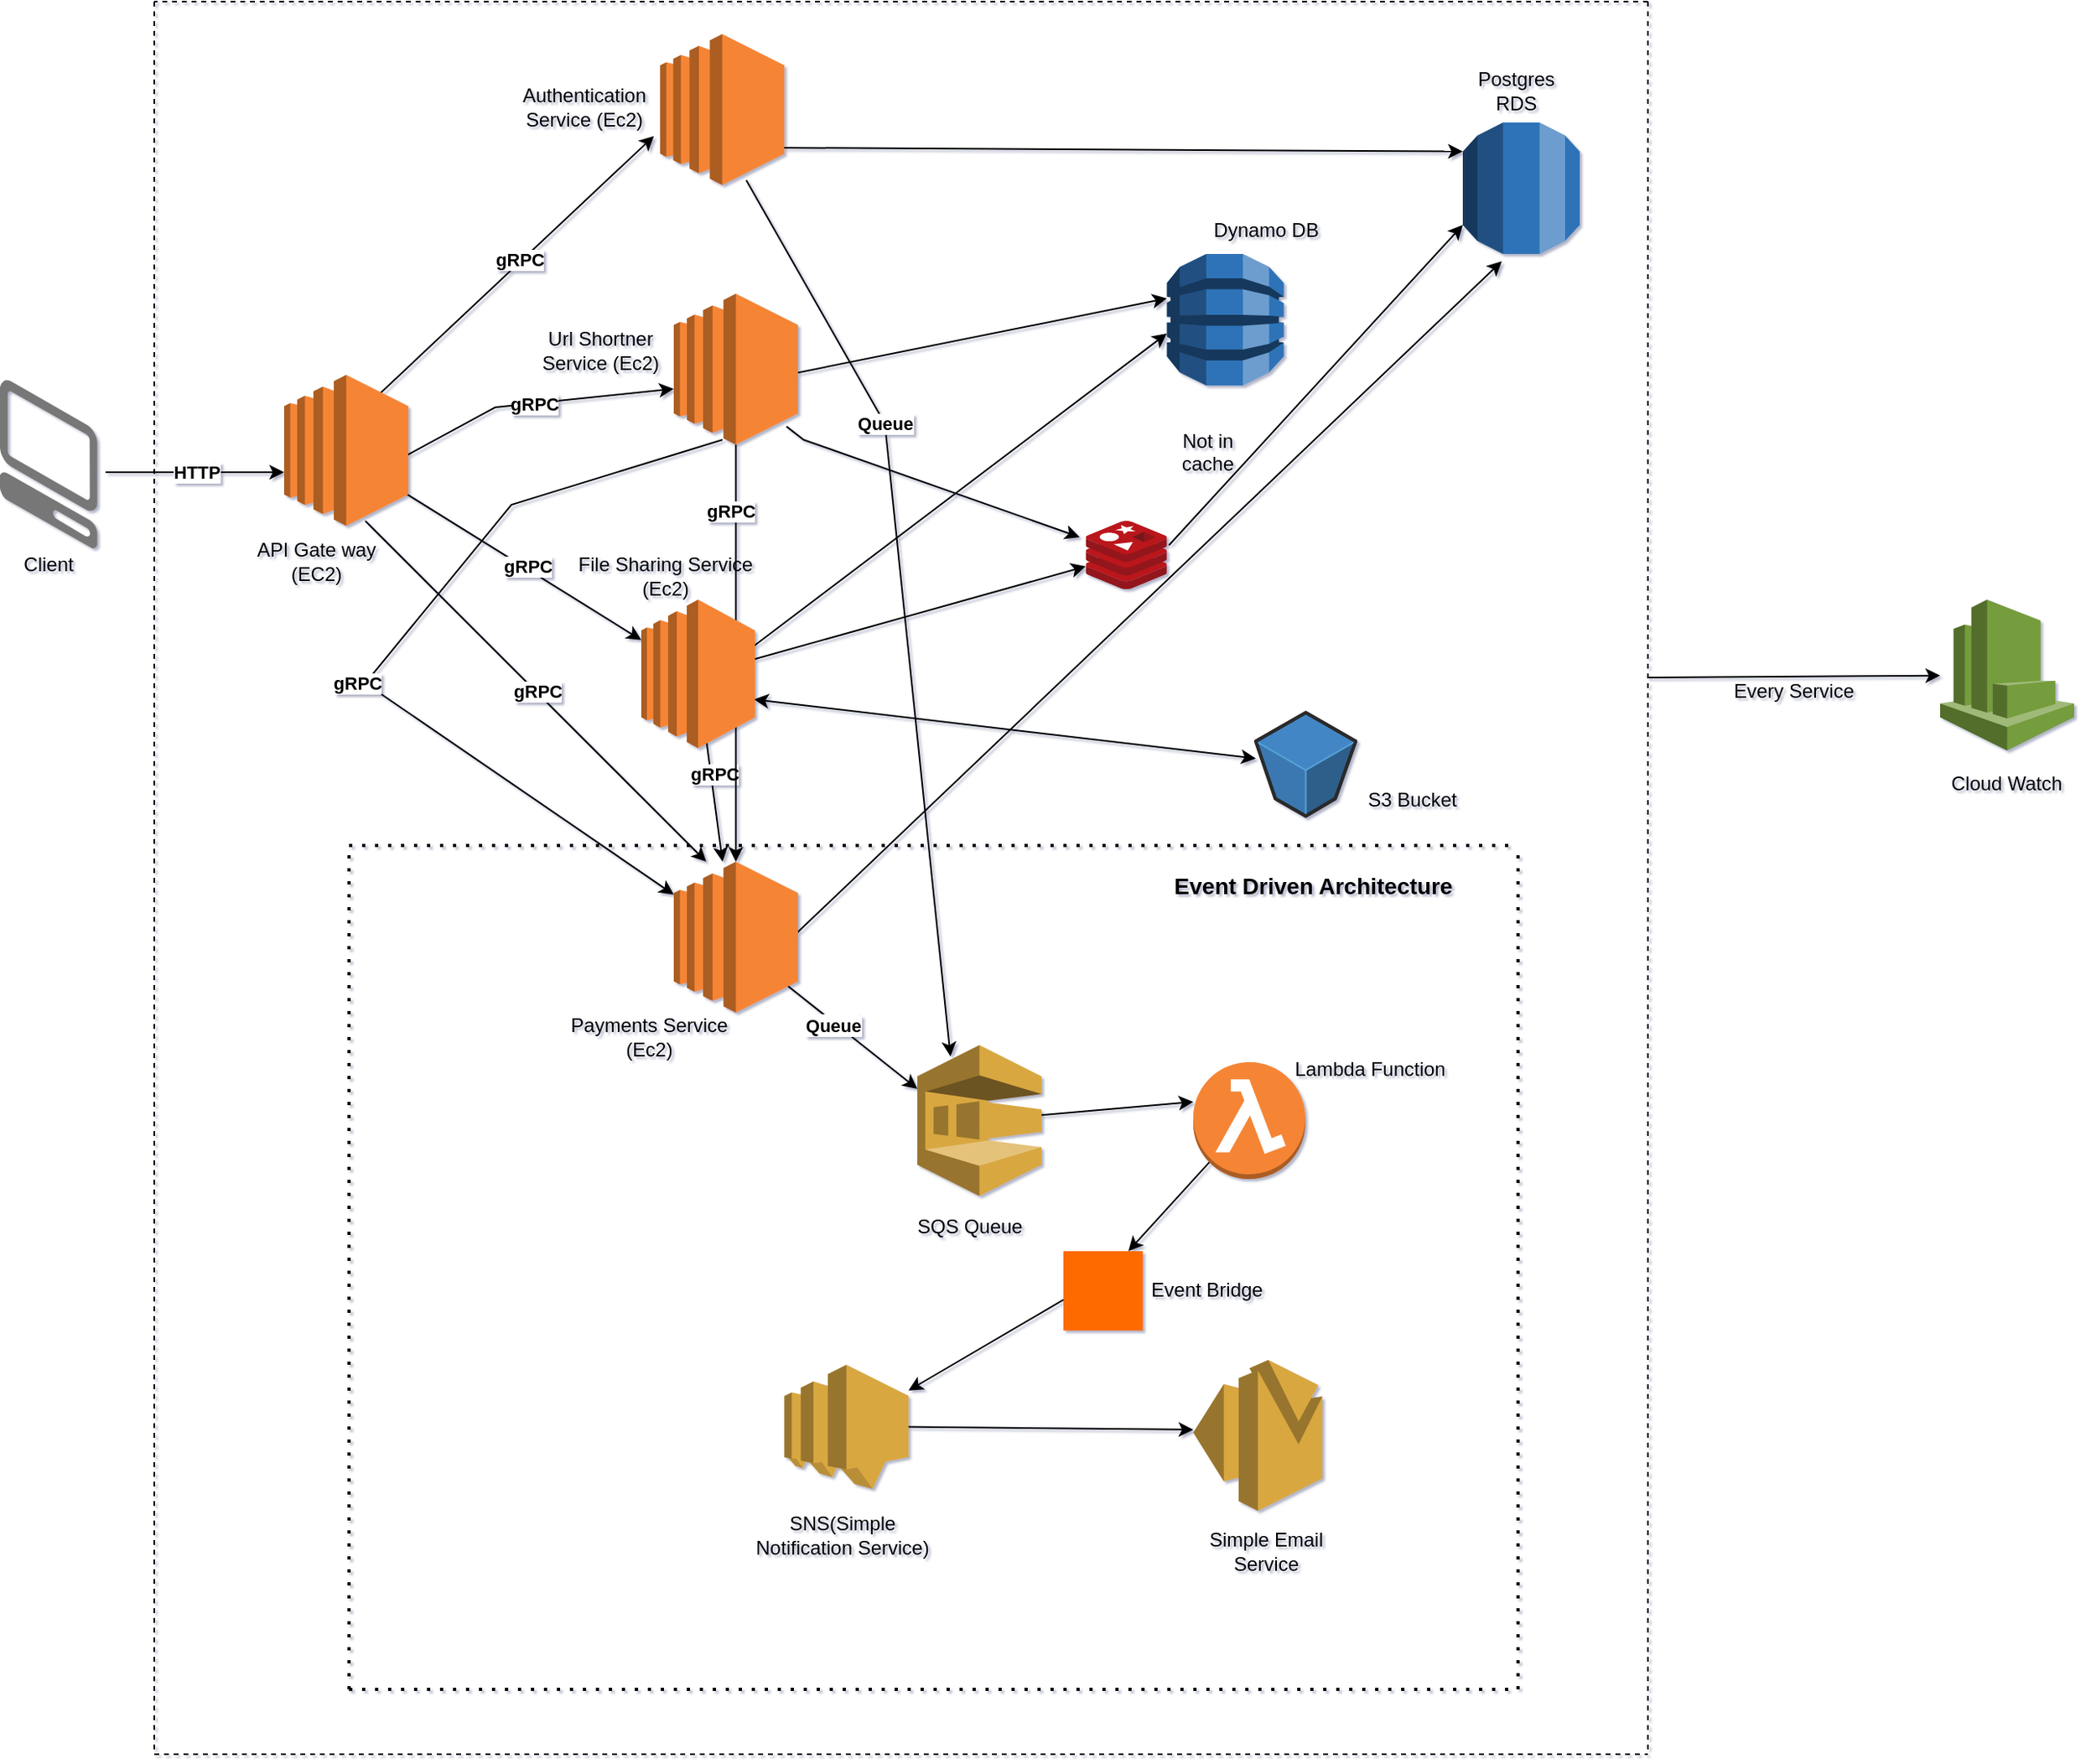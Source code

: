 <mxfile version="27.2.0">
  <diagram name="Page-1" id="aaaa8250-4180-3840-79b5-4cada1eebb92">
    <mxGraphModel dx="1501" dy="868" grid="1" gridSize="10" guides="1" tooltips="1" connect="1" arrows="1" fold="1" page="1" pageScale="1" pageWidth="1200" pageHeight="1920" background="none" math="0" shadow="1">
      <root>
        <mxCell id="0" />
        <mxCell id="1" parent="0" />
        <mxCell id="-iyj2emGTz5OuQtjQ6Op-8" value="API Gate way (EC2)" style="text;html=1;align=center;verticalAlign=middle;whiteSpace=wrap;rounded=0;" vertex="1" parent="1">
          <mxGeometry x="170.0" y="450" width="100" height="30" as="geometry" />
        </mxCell>
        <mxCell id="-iyj2emGTz5OuQtjQ6Op-9" value="Client" style="text;html=1;align=center;verticalAlign=middle;whiteSpace=wrap;rounded=0;" vertex="1" parent="1">
          <mxGeometry x="30" y="457" width="50" height="20" as="geometry" />
        </mxCell>
        <mxCell id="-iyj2emGTz5OuQtjQ6Op-14" value="" style="verticalLabelPosition=bottom;html=1;verticalAlign=top;strokeWidth=1;align=center;outlineConnect=0;dashed=0;outlineConnect=0;shape=mxgraph.aws3d.client;aspect=fixed;strokeColor=none;fillColor=#777777;" vertex="1" parent="1">
          <mxGeometry x="25" y="353" width="60" height="104" as="geometry" />
        </mxCell>
        <mxCell id="-iyj2emGTz5OuQtjQ6Op-16" value="" style="verticalLabelPosition=bottom;html=1;verticalAlign=top;strokeWidth=1;align=center;outlineConnect=0;dashed=0;outlineConnect=0;shape=mxgraph.aws3d.s3Bucket;fillColor=#4286c5;strokeColor=#57A2D8;aspect=fixed;" vertex="1" parent="1">
          <mxGeometry x="798.5" y="558.1" width="61.5" height="63.8" as="geometry" />
        </mxCell>
        <mxCell id="-iyj2emGTz5OuQtjQ6Op-17" value="Url Shortner Service (Ec2)" style="text;html=1;align=center;verticalAlign=middle;whiteSpace=wrap;rounded=0;" vertex="1" parent="1">
          <mxGeometry x="340" y="320" width="110" height="30" as="geometry" />
        </mxCell>
        <mxCell id="-iyj2emGTz5OuQtjQ6Op-18" value="Authentication Service (Ec2)" style="text;html=1;align=center;verticalAlign=middle;whiteSpace=wrap;rounded=0;" vertex="1" parent="1">
          <mxGeometry x="330" y="170" width="110" height="30" as="geometry" />
        </mxCell>
        <mxCell id="-iyj2emGTz5OuQtjQ6Op-19" value="File Sharing Service (Ec2)" style="text;html=1;align=center;verticalAlign=middle;whiteSpace=wrap;rounded=0;" vertex="1" parent="1">
          <mxGeometry x="380" y="458.5" width="110" height="30" as="geometry" />
        </mxCell>
        <mxCell id="-iyj2emGTz5OuQtjQ6Op-20" value="Payments Service (Ec2)" style="text;html=1;align=center;verticalAlign=middle;whiteSpace=wrap;rounded=0;" vertex="1" parent="1">
          <mxGeometry x="370" y="743" width="110" height="30" as="geometry" />
        </mxCell>
        <mxCell id="-iyj2emGTz5OuQtjQ6Op-22" value="" style="endArrow=classic;html=1;rounded=0;" edge="1" parent="1">
          <mxGeometry relative="1" as="geometry">
            <mxPoint x="274.8" y="400" as="sourcePoint" />
            <mxPoint x="440" y="358.598" as="targetPoint" />
            <Array as="points">
              <mxPoint x="330" y="370" />
            </Array>
          </mxGeometry>
        </mxCell>
        <mxCell id="-iyj2emGTz5OuQtjQ6Op-23" value="&lt;b&gt;gRPC&lt;/b&gt;" style="edgeLabel;resizable=0;html=1;;align=center;verticalAlign=middle;" connectable="0" vertex="1" parent="-iyj2emGTz5OuQtjQ6Op-22">
          <mxGeometry relative="1" as="geometry" />
        </mxCell>
        <mxCell id="-iyj2emGTz5OuQtjQ6Op-24" value="" style="endArrow=classic;html=1;rounded=0;" edge="1" parent="1">
          <mxGeometry relative="1" as="geometry">
            <mxPoint x="90" y="410" as="sourcePoint" />
            <mxPoint x="200" y="410" as="targetPoint" />
          </mxGeometry>
        </mxCell>
        <mxCell id="-iyj2emGTz5OuQtjQ6Op-25" value="Label" style="edgeLabel;resizable=0;html=1;;align=center;verticalAlign=middle;" connectable="0" vertex="1" parent="-iyj2emGTz5OuQtjQ6Op-24">
          <mxGeometry relative="1" as="geometry" />
        </mxCell>
        <mxCell id="-iyj2emGTz5OuQtjQ6Op-26" value="Http" style="edgeLabel;html=1;align=center;verticalAlign=middle;resizable=0;points=[];" vertex="1" connectable="0" parent="-iyj2emGTz5OuQtjQ6Op-24">
          <mxGeometry x="-0.01" y="1" relative="1" as="geometry">
            <mxPoint as="offset" />
          </mxGeometry>
        </mxCell>
        <mxCell id="-iyj2emGTz5OuQtjQ6Op-27" value="&lt;b&gt;HTTP&lt;/b&gt;" style="edgeLabel;html=1;align=center;verticalAlign=middle;resizable=0;points=[];" vertex="1" connectable="0" parent="-iyj2emGTz5OuQtjQ6Op-24">
          <mxGeometry x="0.007" relative="1" as="geometry">
            <mxPoint as="offset" />
          </mxGeometry>
        </mxCell>
        <mxCell id="-iyj2emGTz5OuQtjQ6Op-28" value="" style="endArrow=classic;html=1;rounded=0;entryX=0.889;entryY=1.094;entryDx=0;entryDy=0;entryPerimeter=0;" edge="1" parent="1" target="-iyj2emGTz5OuQtjQ6Op-18">
          <mxGeometry relative="1" as="geometry">
            <mxPoint x="250" y="370" as="sourcePoint" />
            <mxPoint x="350" y="370" as="targetPoint" />
          </mxGeometry>
        </mxCell>
        <mxCell id="-iyj2emGTz5OuQtjQ6Op-31" value="&lt;b&gt;gRPC&lt;/b&gt;" style="edgeLabel;html=1;align=center;verticalAlign=middle;resizable=0;points=[];" vertex="1" connectable="0" parent="-iyj2emGTz5OuQtjQ6Op-28">
          <mxGeometry x="0.043" y="1" relative="1" as="geometry">
            <mxPoint x="3" y="-3" as="offset" />
          </mxGeometry>
        </mxCell>
        <mxCell id="-iyj2emGTz5OuQtjQ6Op-32" value="" style="endArrow=classic;html=1;rounded=0;" edge="1" parent="1">
          <mxGeometry relative="1" as="geometry">
            <mxPoint x="270" y="420" as="sourcePoint" />
            <mxPoint x="420" y="513.387" as="targetPoint" />
          </mxGeometry>
        </mxCell>
        <mxCell id="-iyj2emGTz5OuQtjQ6Op-34" value="&lt;b&gt;gRPC&lt;/b&gt;" style="edgeLabel;html=1;align=center;verticalAlign=middle;resizable=0;points=[];" vertex="1" connectable="0" parent="-iyj2emGTz5OuQtjQ6Op-32">
          <mxGeometry x="-0.036" relative="1" as="geometry">
            <mxPoint x="8" y="3" as="offset" />
          </mxGeometry>
        </mxCell>
        <mxCell id="-iyj2emGTz5OuQtjQ6Op-35" value="" style="endArrow=classic;html=1;rounded=0;" edge="1" parent="1">
          <mxGeometry relative="1" as="geometry">
            <mxPoint x="250" y="440" as="sourcePoint" />
            <mxPoint x="460" y="650" as="targetPoint" />
          </mxGeometry>
        </mxCell>
        <mxCell id="-iyj2emGTz5OuQtjQ6Op-36" value="Label" style="edgeLabel;resizable=0;html=1;;align=center;verticalAlign=middle;" connectable="0" vertex="1" parent="-iyj2emGTz5OuQtjQ6Op-35">
          <mxGeometry relative="1" as="geometry" />
        </mxCell>
        <mxCell id="-iyj2emGTz5OuQtjQ6Op-37" value="&lt;b&gt;gRPC&lt;/b&gt;" style="edgeLabel;html=1;align=center;verticalAlign=middle;resizable=0;points=[];" vertex="1" connectable="0" parent="-iyj2emGTz5OuQtjQ6Op-35">
          <mxGeometry x="0.001" y="1" relative="1" as="geometry">
            <mxPoint as="offset" />
          </mxGeometry>
        </mxCell>
        <mxCell id="-iyj2emGTz5OuQtjQ6Op-45" value="Postgres RDS" style="text;html=1;align=center;verticalAlign=middle;whiteSpace=wrap;rounded=0;" vertex="1" parent="1">
          <mxGeometry x="920" y="160" width="78" height="30" as="geometry" />
        </mxCell>
        <mxCell id="-iyj2emGTz5OuQtjQ6Op-46" value="" style="endArrow=classic;html=1;rounded=0;" edge="1" parent="1">
          <mxGeometry width="50" height="50" relative="1" as="geometry">
            <mxPoint x="509.43" y="700" as="sourcePoint" />
            <mxPoint x="950" y="280" as="targetPoint" />
          </mxGeometry>
        </mxCell>
        <mxCell id="-iyj2emGTz5OuQtjQ6Op-47" value="Dynamo DB" style="text;html=1;align=center;verticalAlign=middle;whiteSpace=wrap;rounded=0;" vertex="1" parent="1">
          <mxGeometry x="765" y="245.5" width="80" height="30" as="geometry" />
        </mxCell>
        <mxCell id="-iyj2emGTz5OuQtjQ6Op-50" value="" style="endArrow=classic;html=1;rounded=0;entryX=0;entryY=0.22;entryDx=0;entryDy=0;entryPerimeter=0;" edge="1" parent="1" target="-iyj2emGTz5OuQtjQ6Op-103">
          <mxGeometry width="50" height="50" relative="1" as="geometry">
            <mxPoint x="499.43" y="210" as="sourcePoint" />
            <mxPoint x="920" y="232.979" as="targetPoint" />
          </mxGeometry>
        </mxCell>
        <mxCell id="-iyj2emGTz5OuQtjQ6Op-54" value="" style="endArrow=classic;html=1;rounded=0;entryX=0.145;entryY=0.25;entryDx=0;entryDy=0;entryPerimeter=0;" edge="1" parent="1">
          <mxGeometry relative="1" as="geometry">
            <mxPoint x="489.43" y="710" as="sourcePoint" />
            <mxPoint x="590.033" y="790" as="targetPoint" />
          </mxGeometry>
        </mxCell>
        <mxCell id="-iyj2emGTz5OuQtjQ6Op-55" value="Label" style="edgeLabel;resizable=0;html=1;;align=center;verticalAlign=middle;" connectable="0" vertex="1" parent="-iyj2emGTz5OuQtjQ6Op-54">
          <mxGeometry relative="1" as="geometry" />
        </mxCell>
        <mxCell id="-iyj2emGTz5OuQtjQ6Op-56" value="&lt;b&gt;Queue&lt;/b&gt;" style="edgeLabel;html=1;align=center;verticalAlign=middle;resizable=0;points=[];" vertex="1" connectable="0" parent="-iyj2emGTz5OuQtjQ6Op-54">
          <mxGeometry x="-0.017" y="-2" relative="1" as="geometry">
            <mxPoint as="offset" />
          </mxGeometry>
        </mxCell>
        <mxCell id="-iyj2emGTz5OuQtjQ6Op-57" value="SQS Queue" style="text;html=1;align=center;verticalAlign=middle;whiteSpace=wrap;rounded=0;" vertex="1" parent="1">
          <mxGeometry x="584.6" y="860" width="75.4" height="30" as="geometry" />
        </mxCell>
        <mxCell id="-iyj2emGTz5OuQtjQ6Op-58" value="S3 Bucket" style="text;html=1;align=center;verticalAlign=middle;whiteSpace=wrap;rounded=0;" vertex="1" parent="1">
          <mxGeometry x="850" y="601.9" width="90.4" height="20" as="geometry" />
        </mxCell>
        <mxCell id="-iyj2emGTz5OuQtjQ6Op-59" value="Lambda Function" style="text;html=1;align=center;verticalAlign=middle;whiteSpace=wrap;rounded=0;" vertex="1" parent="1">
          <mxGeometry x="813.74" y="763" width="110" height="30" as="geometry" />
        </mxCell>
        <mxCell id="-iyj2emGTz5OuQtjQ6Op-60" value="" style="endArrow=classic;html=1;rounded=0;" edge="1" parent="1" source="-iyj2emGTz5OuQtjQ6Op-110">
          <mxGeometry width="50" height="50" relative="1" as="geometry">
            <mxPoint x="649.19" y="820" as="sourcePoint" />
            <mxPoint x="760" y="797.944" as="targetPoint" />
          </mxGeometry>
        </mxCell>
        <mxCell id="-iyj2emGTz5OuQtjQ6Op-62" value="" style="outlineConnect=0;dashed=0;verticalLabelPosition=bottom;verticalAlign=top;align=center;html=1;shape=mxgraph.aws3.sns;fillColor=#D9A741;gradientColor=none;" vertex="1" parent="1">
          <mxGeometry x="508.1" y="960" width="76.5" height="76.5" as="geometry" />
        </mxCell>
        <mxCell id="-iyj2emGTz5OuQtjQ6Op-63" value="SNS(Simple Notification Service)" style="text;html=1;align=center;verticalAlign=middle;whiteSpace=wrap;rounded=0;" vertex="1" parent="1">
          <mxGeometry x="489.43" y="1050" width="110" height="30" as="geometry" />
        </mxCell>
        <mxCell id="-iyj2emGTz5OuQtjQ6Op-65" value="" style="points=[];aspect=fixed;html=1;align=center;shadow=0;dashed=0;fillColor=#FF6A00;strokeColor=none;shape=mxgraph.alibaba_cloud.eventbridge;" vertex="1" parent="1">
          <mxGeometry x="680" y="890" width="48.9" height="48.9" as="geometry" />
        </mxCell>
        <mxCell id="-iyj2emGTz5OuQtjQ6Op-66" value="Event Bridge" style="text;html=1;align=center;verticalAlign=middle;whiteSpace=wrap;rounded=0;" vertex="1" parent="1">
          <mxGeometry x="727.95" y="899.45" width="81.1" height="30" as="geometry" />
        </mxCell>
        <mxCell id="-iyj2emGTz5OuQtjQ6Op-67" value="" style="endArrow=classic;html=1;rounded=0;entryX=0.818;entryY=0;entryDx=0;entryDy=0;entryPerimeter=0;exitX=0.145;exitY=0.855;exitDx=0;exitDy=0;exitPerimeter=0;" edge="1" parent="1" source="-iyj2emGTz5OuQtjQ6Op-111" target="-iyj2emGTz5OuQtjQ6Op-65">
          <mxGeometry width="50" height="50" relative="1" as="geometry">
            <mxPoint x="762.651" y="834.88" as="sourcePoint" />
            <mxPoint x="510" y="930" as="targetPoint" />
            <Array as="points" />
          </mxGeometry>
        </mxCell>
        <mxCell id="-iyj2emGTz5OuQtjQ6Op-69" value="" style="endArrow=classic;html=1;rounded=0;exitX=0;exitY=0.613;exitDx=0;exitDy=0;exitPerimeter=0;" edge="1" parent="1" source="-iyj2emGTz5OuQtjQ6Op-65" target="-iyj2emGTz5OuQtjQ6Op-62">
          <mxGeometry width="50" height="50" relative="1" as="geometry">
            <mxPoint x="460" y="980" as="sourcePoint" />
            <mxPoint x="510" y="930" as="targetPoint" />
          </mxGeometry>
        </mxCell>
        <mxCell id="-iyj2emGTz5OuQtjQ6Op-70" value="" style="endArrow=classic;html=1;rounded=0;exitX=1;exitY=0.5;exitDx=0;exitDy=0;exitPerimeter=0;" edge="1" parent="1" source="-iyj2emGTz5OuQtjQ6Op-62">
          <mxGeometry width="50" height="50" relative="1" as="geometry">
            <mxPoint x="460" y="980" as="sourcePoint" />
            <mxPoint x="760" y="1000" as="targetPoint" />
          </mxGeometry>
        </mxCell>
        <mxCell id="-iyj2emGTz5OuQtjQ6Op-71" value="" style="outlineConnect=0;dashed=0;verticalLabelPosition=bottom;verticalAlign=top;align=center;html=1;shape=mxgraph.aws3.ses;fillColor=#D9A741;gradientColor=none;" vertex="1" parent="1">
          <mxGeometry x="760" y="957" width="79.5" height="93" as="geometry" />
        </mxCell>
        <mxCell id="-iyj2emGTz5OuQtjQ6Op-72" value="Simple Email Service" style="text;html=1;align=center;verticalAlign=middle;whiteSpace=wrap;rounded=0;" vertex="1" parent="1">
          <mxGeometry x="760" y="1060" width="90" height="30" as="geometry" />
        </mxCell>
        <mxCell id="-iyj2emGTz5OuQtjQ6Op-73" value="" style="endArrow=none;dashed=1;html=1;dashPattern=1 3;strokeWidth=2;rounded=0;" edge="1" parent="1">
          <mxGeometry width="50" height="50" relative="1" as="geometry">
            <mxPoint x="240" y="1160" as="sourcePoint" />
            <mxPoint x="240" y="640" as="targetPoint" />
          </mxGeometry>
        </mxCell>
        <mxCell id="-iyj2emGTz5OuQtjQ6Op-74" value="" style="endArrow=none;dashed=1;html=1;dashPattern=1 3;strokeWidth=2;rounded=0;" edge="1" parent="1">
          <mxGeometry width="50" height="50" relative="1" as="geometry">
            <mxPoint x="240" y="1160" as="sourcePoint" />
            <mxPoint x="960" y="1160" as="targetPoint" />
          </mxGeometry>
        </mxCell>
        <mxCell id="-iyj2emGTz5OuQtjQ6Op-75" value="" style="endArrow=none;dashed=1;html=1;dashPattern=1 3;strokeWidth=2;rounded=0;" edge="1" parent="1">
          <mxGeometry width="50" height="50" relative="1" as="geometry">
            <mxPoint x="240" y="640" as="sourcePoint" />
            <mxPoint x="960" y="640" as="targetPoint" />
          </mxGeometry>
        </mxCell>
        <mxCell id="-iyj2emGTz5OuQtjQ6Op-76" value="" style="endArrow=none;dashed=1;html=1;dashPattern=1 3;strokeWidth=2;rounded=0;" edge="1" parent="1">
          <mxGeometry width="50" height="50" relative="1" as="geometry">
            <mxPoint x="960" y="1160" as="sourcePoint" />
            <mxPoint x="960" y="640" as="targetPoint" />
          </mxGeometry>
        </mxCell>
        <mxCell id="-iyj2emGTz5OuQtjQ6Op-77" value="&lt;b&gt;&lt;font style=&quot;font-size: 14px;&quot;&gt;Event Driven Architecture&lt;/font&gt;&lt;/b&gt;" style="text;html=1;align=center;verticalAlign=middle;whiteSpace=wrap;rounded=0;" vertex="1" parent="1">
          <mxGeometry x="743.74" y="650" width="180" height="30" as="geometry" />
        </mxCell>
        <mxCell id="-iyj2emGTz5OuQtjQ6Op-78" value="" style="endArrow=classic;html=1;rounded=0;" edge="1" parent="1">
          <mxGeometry width="50" height="50" relative="1" as="geometry">
            <mxPoint x="509.6" y="350" as="sourcePoint" />
            <mxPoint x="743.74" y="302.835" as="targetPoint" />
          </mxGeometry>
        </mxCell>
        <mxCell id="-iyj2emGTz5OuQtjQ6Op-79" value="" style="endArrow=classic;html=1;rounded=0;" edge="1" parent="1">
          <mxGeometry width="50" height="50" relative="1" as="geometry">
            <mxPoint x="489.43" y="517" as="sourcePoint" />
            <mxPoint x="743.74" y="324.449" as="targetPoint" />
          </mxGeometry>
        </mxCell>
        <mxCell id="-iyj2emGTz5OuQtjQ6Op-80" value="" style="endArrow=classic;html=1;rounded=0;" edge="1" parent="1">
          <mxGeometry width="50" height="50" relative="1" as="geometry">
            <mxPoint x="459.382" y="570" as="sourcePoint" />
            <mxPoint x="470.048" y="650" as="targetPoint" />
          </mxGeometry>
        </mxCell>
        <mxCell id="-iyj2emGTz5OuQtjQ6Op-82" value="&lt;b&gt;gRPC&lt;/b&gt;" style="edgeLabel;html=1;align=center;verticalAlign=middle;resizable=0;points=[];" vertex="1" connectable="0" parent="1">
          <mxGeometry x="310" y="601.9" as="geometry">
            <mxPoint x="155" y="-6" as="offset" />
          </mxGeometry>
        </mxCell>
        <mxCell id="-iyj2emGTz5OuQtjQ6Op-83" value="" style="endArrow=classic;html=1;rounded=0;exitX=0.432;exitY=1;exitDx=0;exitDy=0;exitPerimeter=0;" edge="1" parent="1" target="-iyj2emGTz5OuQtjQ6Op-108">
          <mxGeometry width="50" height="50" relative="1" as="geometry">
            <mxPoint x="469.994" y="390" as="sourcePoint" />
            <mxPoint x="440" y="662.6" as="targetPoint" />
            <Array as="points">
              <mxPoint x="340" y="430" />
              <mxPoint x="250" y="540" />
            </Array>
          </mxGeometry>
        </mxCell>
        <mxCell id="-iyj2emGTz5OuQtjQ6Op-84" value="&lt;b&gt;gRPC&lt;/b&gt;" style="edgeLabel;html=1;align=center;verticalAlign=middle;resizable=0;points=[];" vertex="1" connectable="0" parent="1">
          <mxGeometry x="230" y="560" as="geometry">
            <mxPoint x="15" y="-20" as="offset" />
          </mxGeometry>
        </mxCell>
        <mxCell id="-iyj2emGTz5OuQtjQ6Op-85" value="" style="endArrow=classic;html=1;rounded=0;" edge="1" parent="1">
          <mxGeometry width="50" height="50" relative="1" as="geometry">
            <mxPoint x="484.634" y="230" as="sourcePoint" />
            <mxPoint x="610.447" y="770" as="targetPoint" />
            <Array as="points">
              <mxPoint x="570" y="380" />
            </Array>
          </mxGeometry>
        </mxCell>
        <mxCell id="-iyj2emGTz5OuQtjQ6Op-86" value="&lt;b&gt;Queue&lt;/b&gt;" style="edgeLabel;html=1;align=center;verticalAlign=middle;resizable=0;points=[];" vertex="1" connectable="0" parent="1">
          <mxGeometry x="570" y="380" as="geometry" />
        </mxCell>
        <mxCell id="-iyj2emGTz5OuQtjQ6Op-87" value="" style="endArrow=classic;startArrow=classic;html=1;rounded=0;" edge="1" parent="1" target="-iyj2emGTz5OuQtjQ6Op-16">
          <mxGeometry width="50" height="50" relative="1" as="geometry">
            <mxPoint x="489.43" y="550" as="sourcePoint" />
            <mxPoint x="539.43" y="500" as="targetPoint" />
          </mxGeometry>
        </mxCell>
        <mxCell id="-iyj2emGTz5OuQtjQ6Op-88" value="" style="image;sketch=0;aspect=fixed;html=1;points=[];align=center;fontSize=12;image=img/lib/mscae/Cache_Redis_Product.svg;" vertex="1" parent="1">
          <mxGeometry x="693.74" y="440" width="50" height="42" as="geometry" />
        </mxCell>
        <mxCell id="-iyj2emGTz5OuQtjQ6Op-91" value="" style="endArrow=classic;html=1;rounded=0;" edge="1" parent="1">
          <mxGeometry width="50" height="50" relative="1" as="geometry">
            <mxPoint x="509.43" y="381.831" as="sourcePoint" />
            <mxPoint x="690" y="450" as="targetPoint" />
            <Array as="points">
              <mxPoint x="520" y="390" />
            </Array>
          </mxGeometry>
        </mxCell>
        <mxCell id="-iyj2emGTz5OuQtjQ6Op-92" value="" style="endArrow=classic;html=1;rounded=0;" edge="1" parent="1" target="-iyj2emGTz5OuQtjQ6Op-88">
          <mxGeometry width="50" height="50" relative="1" as="geometry">
            <mxPoint x="489.43" y="525.27" as="sourcePoint" />
            <mxPoint x="420" y="470" as="targetPoint" />
          </mxGeometry>
        </mxCell>
        <mxCell id="-iyj2emGTz5OuQtjQ6Op-93" value="" style="endArrow=classic;html=1;rounded=0;exitX=1.025;exitY=0.357;exitDx=0;exitDy=0;exitPerimeter=0;entryX=0;entryY=0.78;entryDx=0;entryDy=0;entryPerimeter=0;" edge="1" parent="1" source="-iyj2emGTz5OuQtjQ6Op-88" target="-iyj2emGTz5OuQtjQ6Op-103">
          <mxGeometry width="50" height="50" relative="1" as="geometry">
            <mxPoint x="370" y="520" as="sourcePoint" />
            <mxPoint x="920" y="273.385" as="targetPoint" />
          </mxGeometry>
        </mxCell>
        <mxCell id="-iyj2emGTz5OuQtjQ6Op-94" value="Not in cache&lt;div&gt;&lt;br&gt;&lt;/div&gt;" style="text;html=1;align=center;verticalAlign=middle;whiteSpace=wrap;rounded=0;" vertex="1" parent="1">
          <mxGeometry x="738.5" y="390" width="60" height="30" as="geometry" />
        </mxCell>
        <mxCell id="-iyj2emGTz5OuQtjQ6Op-95" value="" style="outlineConnect=0;dashed=0;verticalLabelPosition=bottom;verticalAlign=top;align=center;html=1;shape=mxgraph.aws3.cloudwatch;fillColor=#759C3E;gradientColor=none;" vertex="1" parent="1">
          <mxGeometry x="1220" y="488.5" width="82.5" height="93" as="geometry" />
        </mxCell>
        <mxCell id="-iyj2emGTz5OuQtjQ6Op-96" value="" style="endArrow=none;dashed=1;html=1;rounded=0;" edge="1" parent="1">
          <mxGeometry width="50" height="50" relative="1" as="geometry">
            <mxPoint x="1040" y="120" as="sourcePoint" />
            <mxPoint x="1040" y="1200" as="targetPoint" />
          </mxGeometry>
        </mxCell>
        <mxCell id="-iyj2emGTz5OuQtjQ6Op-97" value="" style="endArrow=none;dashed=1;html=1;rounded=0;" edge="1" parent="1">
          <mxGeometry width="50" height="50" relative="1" as="geometry">
            <mxPoint x="120" y="1200" as="sourcePoint" />
            <mxPoint x="1040" y="1200" as="targetPoint" />
          </mxGeometry>
        </mxCell>
        <mxCell id="-iyj2emGTz5OuQtjQ6Op-98" value="" style="endArrow=none;dashed=1;html=1;rounded=0;" edge="1" parent="1">
          <mxGeometry width="50" height="50" relative="1" as="geometry">
            <mxPoint x="120" y="120" as="sourcePoint" />
            <mxPoint x="120" y="1200" as="targetPoint" />
          </mxGeometry>
        </mxCell>
        <mxCell id="-iyj2emGTz5OuQtjQ6Op-99" value="" style="endArrow=none;dashed=1;html=1;rounded=0;" edge="1" parent="1">
          <mxGeometry width="50" height="50" relative="1" as="geometry">
            <mxPoint x="1040" y="120" as="sourcePoint" />
            <mxPoint x="120" y="120" as="targetPoint" />
          </mxGeometry>
        </mxCell>
        <mxCell id="-iyj2emGTz5OuQtjQ6Op-100" value="" style="endArrow=classic;html=1;rounded=0;" edge="1" parent="1" target="-iyj2emGTz5OuQtjQ6Op-95">
          <mxGeometry width="50" height="50" relative="1" as="geometry">
            <mxPoint x="1040" y="536.5" as="sourcePoint" />
            <mxPoint x="1090" y="486.5" as="targetPoint" />
          </mxGeometry>
        </mxCell>
        <mxCell id="-iyj2emGTz5OuQtjQ6Op-101" value="Cloud Watch" style="text;html=1;align=center;verticalAlign=middle;whiteSpace=wrap;rounded=0;" vertex="1" parent="1">
          <mxGeometry x="1211.25" y="586.9" width="100" height="30" as="geometry" />
        </mxCell>
        <mxCell id="-iyj2emGTz5OuQtjQ6Op-102" value="Every Service" style="text;html=1;align=center;verticalAlign=middle;whiteSpace=wrap;rounded=0;" vertex="1" parent="1">
          <mxGeometry x="1080" y="530" width="100" height="30" as="geometry" />
        </mxCell>
        <mxCell id="-iyj2emGTz5OuQtjQ6Op-103" value="" style="outlineConnect=0;dashed=0;verticalLabelPosition=bottom;verticalAlign=top;align=center;html=1;shape=mxgraph.aws3.rds;fillColor=#2E73B8;gradientColor=none;" vertex="1" parent="1">
          <mxGeometry x="926" y="194.5" width="72" height="81" as="geometry" />
        </mxCell>
        <mxCell id="-iyj2emGTz5OuQtjQ6Op-104" value="" style="outlineConnect=0;dashed=0;verticalLabelPosition=bottom;verticalAlign=top;align=center;html=1;shape=mxgraph.aws3.dynamo_db;fillColor=#2E73B8;gradientColor=none;" vertex="1" parent="1">
          <mxGeometry x="743.74" y="275.5" width="72" height="81" as="geometry" />
        </mxCell>
        <mxCell id="-iyj2emGTz5OuQtjQ6Op-105" value="" style="outlineConnect=0;dashed=0;verticalLabelPosition=bottom;verticalAlign=top;align=center;html=1;shape=mxgraph.aws3.ec2;fillColor=#F58534;gradientColor=none;" vertex="1" parent="1">
          <mxGeometry x="431.6" y="140" width="76.5" height="93" as="geometry" />
        </mxCell>
        <mxCell id="-iyj2emGTz5OuQtjQ6Op-112" style="edgeStyle=orthogonalEdgeStyle;rounded=0;orthogonalLoop=1;jettySize=auto;html=1;" edge="1" parent="1" source="-iyj2emGTz5OuQtjQ6Op-106" target="-iyj2emGTz5OuQtjQ6Op-108">
          <mxGeometry relative="1" as="geometry" />
        </mxCell>
        <mxCell id="-iyj2emGTz5OuQtjQ6Op-106" value="" style="outlineConnect=0;dashed=0;verticalLabelPosition=bottom;verticalAlign=top;align=center;html=1;shape=mxgraph.aws3.ec2;fillColor=#F58534;gradientColor=none;" vertex="1" parent="1">
          <mxGeometry x="440" y="300" width="76.5" height="93" as="geometry" />
        </mxCell>
        <mxCell id="-iyj2emGTz5OuQtjQ6Op-107" value="" style="outlineConnect=0;dashed=0;verticalLabelPosition=bottom;verticalAlign=top;align=center;html=1;shape=mxgraph.aws3.ec2;fillColor=#F58534;gradientColor=none;" vertex="1" parent="1">
          <mxGeometry x="420" y="488.5" width="70" height="91.5" as="geometry" />
        </mxCell>
        <mxCell id="-iyj2emGTz5OuQtjQ6Op-108" value="" style="outlineConnect=0;dashed=0;verticalLabelPosition=bottom;verticalAlign=top;align=center;html=1;shape=mxgraph.aws3.ec2;fillColor=#F58534;gradientColor=none;" vertex="1" parent="1">
          <mxGeometry x="440" y="650" width="76.5" height="93" as="geometry" />
        </mxCell>
        <mxCell id="-iyj2emGTz5OuQtjQ6Op-109" value="" style="outlineConnect=0;dashed=0;verticalLabelPosition=bottom;verticalAlign=top;align=center;html=1;shape=mxgraph.aws3.ec2;fillColor=#F58534;gradientColor=none;" vertex="1" parent="1">
          <mxGeometry x="200" y="350" width="76.5" height="93" as="geometry" />
        </mxCell>
        <mxCell id="-iyj2emGTz5OuQtjQ6Op-110" value="" style="outlineConnect=0;dashed=0;verticalLabelPosition=bottom;verticalAlign=top;align=center;html=1;shape=mxgraph.aws3.sqs;fillColor=#D9A741;gradientColor=none;" vertex="1" parent="1">
          <mxGeometry x="590" y="763" width="76.5" height="93" as="geometry" />
        </mxCell>
        <mxCell id="-iyj2emGTz5OuQtjQ6Op-111" value="" style="outlineConnect=0;dashed=0;verticalLabelPosition=bottom;verticalAlign=top;align=center;html=1;shape=mxgraph.aws3.lambda_function;fillColor=#F58534;gradientColor=none;" vertex="1" parent="1">
          <mxGeometry x="760" y="773.5" width="69" height="72" as="geometry" />
        </mxCell>
        <mxCell id="-iyj2emGTz5OuQtjQ6Op-113" value="&lt;b&gt;gRPC&lt;/b&gt;" style="edgeLabel;html=1;align=center;verticalAlign=middle;resizable=0;points=[];" vertex="1" connectable="0" parent="1">
          <mxGeometry x="320" y="440" as="geometry">
            <mxPoint x="155" y="-6" as="offset" />
          </mxGeometry>
        </mxCell>
      </root>
    </mxGraphModel>
  </diagram>
</mxfile>
